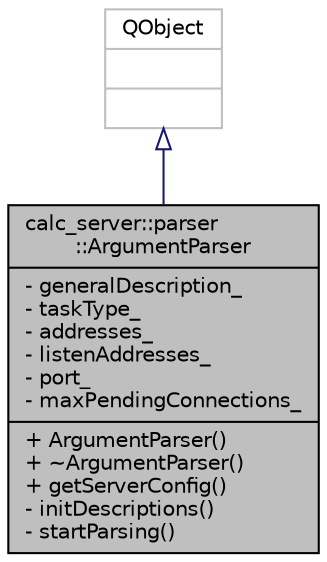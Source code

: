 digraph "calc_server::parser::ArgumentParser"
{
 // INTERACTIVE_SVG=YES
  bgcolor="transparent";
  edge [fontname="Helvetica",fontsize="10",labelfontname="Helvetica",labelfontsize="10"];
  node [fontname="Helvetica",fontsize="10",shape=record];
  Node1 [label="{calc_server::parser\l::ArgumentParser\n|- generalDescription_\l- taskType_\l- addresses_\l- listenAddresses_\l- port_\l- maxPendingConnections_\l|+ ArgumentParser()\l+ ~ArgumentParser()\l+ getServerConfig()\l- initDescriptions()\l- startParsing()\l}",height=0.2,width=0.4,color="black", fillcolor="grey75", style="filled", fontcolor="black"];
  Node2 -> Node1 [dir="back",color="midnightblue",fontsize="10",style="solid",arrowtail="onormal",fontname="Helvetica"];
  Node2 [label="{QObject\n||}",height=0.2,width=0.4,color="grey75"];
}
